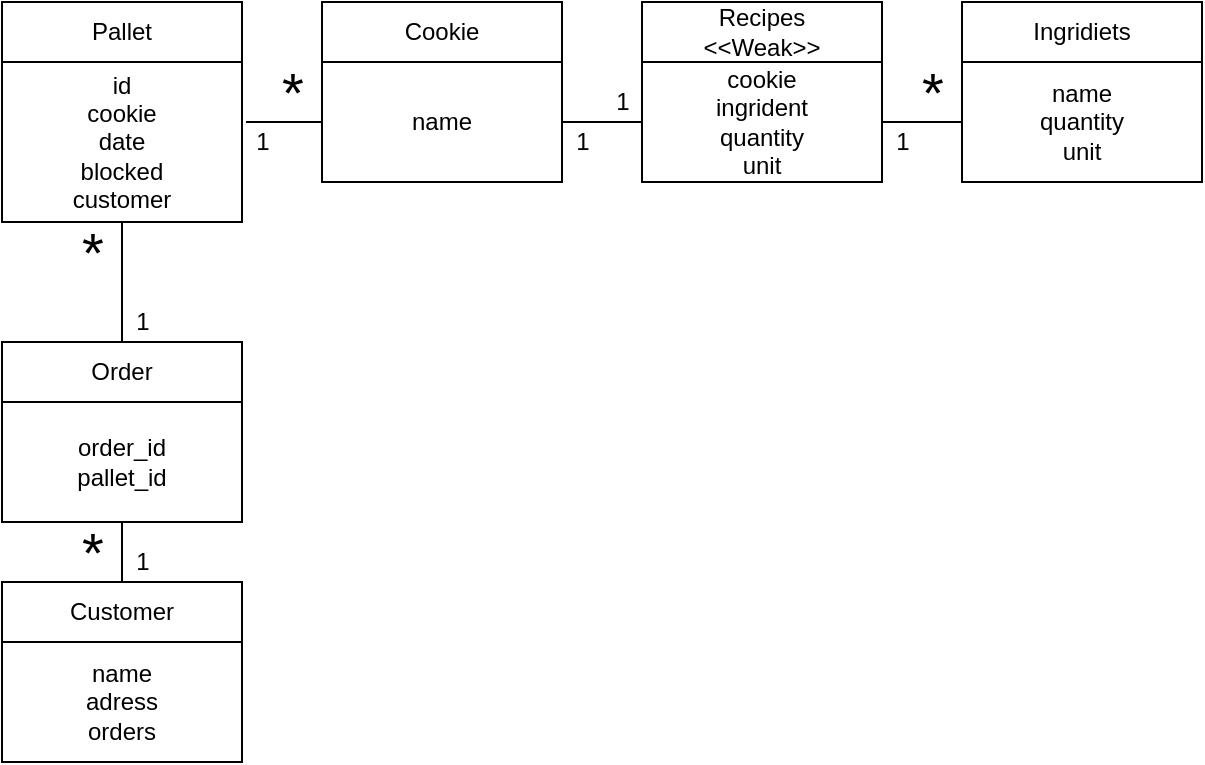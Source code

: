 <mxfile version="12.7.8"><diagram id="hbJWB8RGy9cOQApbC8JX" name="Page-1"><mxGraphModel dx="932" dy="583" grid="1" gridSize="10" guides="1" tooltips="1" connect="1" arrows="1" fold="1" page="1" pageScale="1" pageWidth="827" pageHeight="1169" math="0" shadow="0"><root><mxCell id="0"/><mxCell id="1" parent="0"/><mxCell id="CLBNJHBiOJQijardlDqe-1" value="Pallet" style="rounded=0;whiteSpace=wrap;html=1;" vertex="1" parent="1"><mxGeometry x="160" y="120" width="120" height="30" as="geometry"/></mxCell><mxCell id="CLBNJHBiOJQijardlDqe-19" style="edgeStyle=orthogonalEdgeStyle;rounded=0;orthogonalLoop=1;jettySize=auto;html=1;exitX=0.5;exitY=1;exitDx=0;exitDy=0;entryX=0.5;entryY=0;entryDx=0;entryDy=0;endArrow=none;endFill=0;" edge="1" parent="1" source="CLBNJHBiOJQijardlDqe-2" target="CLBNJHBiOJQijardlDqe-10"><mxGeometry relative="1" as="geometry"/></mxCell><mxCell id="CLBNJHBiOJQijardlDqe-2" value="id&lt;br&gt;cookie&lt;br&gt;date&lt;br&gt;blocked&lt;br&gt;customer" style="rounded=0;whiteSpace=wrap;html=1;" vertex="1" parent="1"><mxGeometry x="160" y="150" width="120" height="80" as="geometry"/></mxCell><mxCell id="CLBNJHBiOJQijardlDqe-3" value="Cookie" style="rounded=0;whiteSpace=wrap;html=1;" vertex="1" parent="1"><mxGeometry x="320" y="120" width="120" height="30" as="geometry"/></mxCell><mxCell id="CLBNJHBiOJQijardlDqe-16" style="edgeStyle=orthogonalEdgeStyle;rounded=0;orthogonalLoop=1;jettySize=auto;html=1;exitX=1;exitY=0.5;exitDx=0;exitDy=0;entryX=0;entryY=0.5;entryDx=0;entryDy=0;endArrow=none;endFill=0;" edge="1" parent="1" source="CLBNJHBiOJQijardlDqe-4" target="CLBNJHBiOJQijardlDqe-6"><mxGeometry relative="1" as="geometry"/></mxCell><mxCell id="CLBNJHBiOJQijardlDqe-18" style="edgeStyle=orthogonalEdgeStyle;rounded=0;orthogonalLoop=1;jettySize=auto;html=1;exitX=0;exitY=0.5;exitDx=0;exitDy=0;entryX=1.017;entryY=0.375;entryDx=0;entryDy=0;endArrow=none;endFill=0;entryPerimeter=0;" edge="1" parent="1" source="CLBNJHBiOJQijardlDqe-4" target="CLBNJHBiOJQijardlDqe-2"><mxGeometry relative="1" as="geometry"/></mxCell><mxCell id="CLBNJHBiOJQijardlDqe-4" value="name" style="rounded=0;whiteSpace=wrap;html=1;" vertex="1" parent="1"><mxGeometry x="320" y="150" width="120" height="60" as="geometry"/></mxCell><mxCell id="CLBNJHBiOJQijardlDqe-5" value="Recipes&lt;br&gt;&amp;lt;&amp;lt;Weak&amp;gt;&amp;gt;" style="rounded=0;whiteSpace=wrap;html=1;" vertex="1" parent="1"><mxGeometry x="480" y="120" width="120" height="30" as="geometry"/></mxCell><mxCell id="CLBNJHBiOJQijardlDqe-17" style="edgeStyle=orthogonalEdgeStyle;rounded=0;orthogonalLoop=1;jettySize=auto;html=1;exitX=1;exitY=0.5;exitDx=0;exitDy=0;entryX=0;entryY=0.5;entryDx=0;entryDy=0;endArrow=none;endFill=0;" edge="1" parent="1" source="CLBNJHBiOJQijardlDqe-6" target="CLBNJHBiOJQijardlDqe-8"><mxGeometry relative="1" as="geometry"/></mxCell><mxCell id="CLBNJHBiOJQijardlDqe-6" value="cookie&lt;br&gt;ingrident&lt;br&gt;quantity&lt;br&gt;unit" style="rounded=0;whiteSpace=wrap;html=1;" vertex="1" parent="1"><mxGeometry x="480" y="150" width="120" height="60" as="geometry"/></mxCell><mxCell id="CLBNJHBiOJQijardlDqe-7" value="Ingridiets" style="rounded=0;whiteSpace=wrap;html=1;" vertex="1" parent="1"><mxGeometry x="640" y="120" width="120" height="30" as="geometry"/></mxCell><mxCell id="CLBNJHBiOJQijardlDqe-8" value="name&lt;br&gt;quantity&lt;br&gt;unit" style="rounded=0;whiteSpace=wrap;html=1;" vertex="1" parent="1"><mxGeometry x="640" y="150" width="120" height="60" as="geometry"/></mxCell><mxCell id="CLBNJHBiOJQijardlDqe-10" value="Order" style="rounded=0;whiteSpace=wrap;html=1;" vertex="1" parent="1"><mxGeometry x="160" y="290" width="120" height="30" as="geometry"/></mxCell><mxCell id="CLBNJHBiOJQijardlDqe-20" style="edgeStyle=orthogonalEdgeStyle;rounded=0;orthogonalLoop=1;jettySize=auto;html=1;exitX=0.5;exitY=1;exitDx=0;exitDy=0;entryX=0.5;entryY=0;entryDx=0;entryDy=0;endArrow=none;endFill=0;" edge="1" parent="1" source="CLBNJHBiOJQijardlDqe-11" target="CLBNJHBiOJQijardlDqe-12"><mxGeometry relative="1" as="geometry"/></mxCell><mxCell id="CLBNJHBiOJQijardlDqe-11" value="order_id&lt;br&gt;pallet_id" style="rounded=0;whiteSpace=wrap;html=1;" vertex="1" parent="1"><mxGeometry x="160" y="320" width="120" height="60" as="geometry"/></mxCell><mxCell id="CLBNJHBiOJQijardlDqe-12" value="Customer" style="rounded=0;whiteSpace=wrap;html=1;" vertex="1" parent="1"><mxGeometry x="160" y="410" width="120" height="30" as="geometry"/></mxCell><mxCell id="CLBNJHBiOJQijardlDqe-13" value="name&lt;br&gt;adress&lt;br&gt;orders" style="rounded=0;whiteSpace=wrap;html=1;" vertex="1" parent="1"><mxGeometry x="160" y="440" width="120" height="60" as="geometry"/></mxCell><mxCell id="CLBNJHBiOJQijardlDqe-21" value="1" style="text;html=1;align=center;verticalAlign=middle;resizable=0;points=[];autosize=1;" vertex="1" parent="1"><mxGeometry x="220" y="390" width="20" height="20" as="geometry"/></mxCell><mxCell id="CLBNJHBiOJQijardlDqe-22" value="1" style="text;html=1;align=center;verticalAlign=middle;resizable=0;points=[];autosize=1;" vertex="1" parent="1"><mxGeometry x="220" y="270" width="20" height="20" as="geometry"/></mxCell><mxCell id="CLBNJHBiOJQijardlDqe-23" value="1" style="text;html=1;align=center;verticalAlign=middle;resizable=0;points=[];autosize=1;" vertex="1" parent="1"><mxGeometry x="280" y="180" width="20" height="20" as="geometry"/></mxCell><mxCell id="CLBNJHBiOJQijardlDqe-24" value="1" style="text;html=1;align=center;verticalAlign=middle;resizable=0;points=[];autosize=1;" vertex="1" parent="1"><mxGeometry x="440" y="180" width="20" height="20" as="geometry"/></mxCell><mxCell id="CLBNJHBiOJQijardlDqe-25" value="1" style="text;html=1;align=center;verticalAlign=middle;resizable=0;points=[];autosize=1;" vertex="1" parent="1"><mxGeometry x="460" y="160" width="20" height="20" as="geometry"/></mxCell><mxCell id="CLBNJHBiOJQijardlDqe-26" value="1" style="text;html=1;align=center;verticalAlign=middle;resizable=0;points=[];autosize=1;" vertex="1" parent="1"><mxGeometry x="600" y="180" width="20" height="20" as="geometry"/></mxCell><mxCell id="CLBNJHBiOJQijardlDqe-27" value="&lt;font style=&quot;font-size: 28px&quot;&gt;*&lt;/font&gt;" style="text;html=1;align=center;verticalAlign=middle;resizable=0;points=[];autosize=1;" vertex="1" parent="1"><mxGeometry x="190" y="380" width="30" height="30" as="geometry"/></mxCell><mxCell id="CLBNJHBiOJQijardlDqe-28" value="&lt;font style=&quot;font-size: 28px&quot;&gt;*&lt;/font&gt;" style="text;html=1;align=center;verticalAlign=middle;resizable=0;points=[];autosize=1;" vertex="1" parent="1"><mxGeometry x="190" y="230" width="30" height="30" as="geometry"/></mxCell><mxCell id="CLBNJHBiOJQijardlDqe-29" value="&lt;font style=&quot;font-size: 28px&quot;&gt;*&lt;/font&gt;" style="text;html=1;align=center;verticalAlign=middle;resizable=0;points=[];autosize=1;" vertex="1" parent="1"><mxGeometry x="290" y="150" width="30" height="30" as="geometry"/></mxCell><mxCell id="CLBNJHBiOJQijardlDqe-30" value="&lt;font style=&quot;font-size: 28px&quot;&gt;*&lt;/font&gt;" style="text;html=1;align=center;verticalAlign=middle;resizable=0;points=[];autosize=1;" vertex="1" parent="1"><mxGeometry x="610" y="150" width="30" height="30" as="geometry"/></mxCell></root></mxGraphModel></diagram></mxfile>